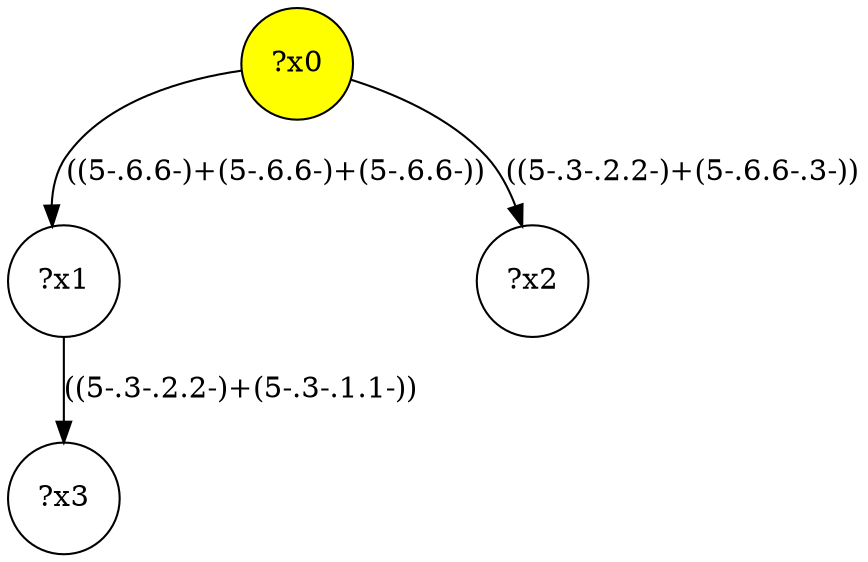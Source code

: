 digraph g {
	x0 [fillcolor="yellow", style="filled," shape=circle, label="?x0"];
	x1 [shape=circle, label="?x1"];
	x0 -> x1 [label="((5-.6.6-)+(5-.6.6-)+(5-.6.6-))"];
	x2 [shape=circle, label="?x2"];
	x0 -> x2 [label="((5-.3-.2.2-)+(5-.6.6-.3-))"];
	x3 [shape=circle, label="?x3"];
	x1 -> x3 [label="((5-.3-.2.2-)+(5-.3-.1.1-))"];
}
